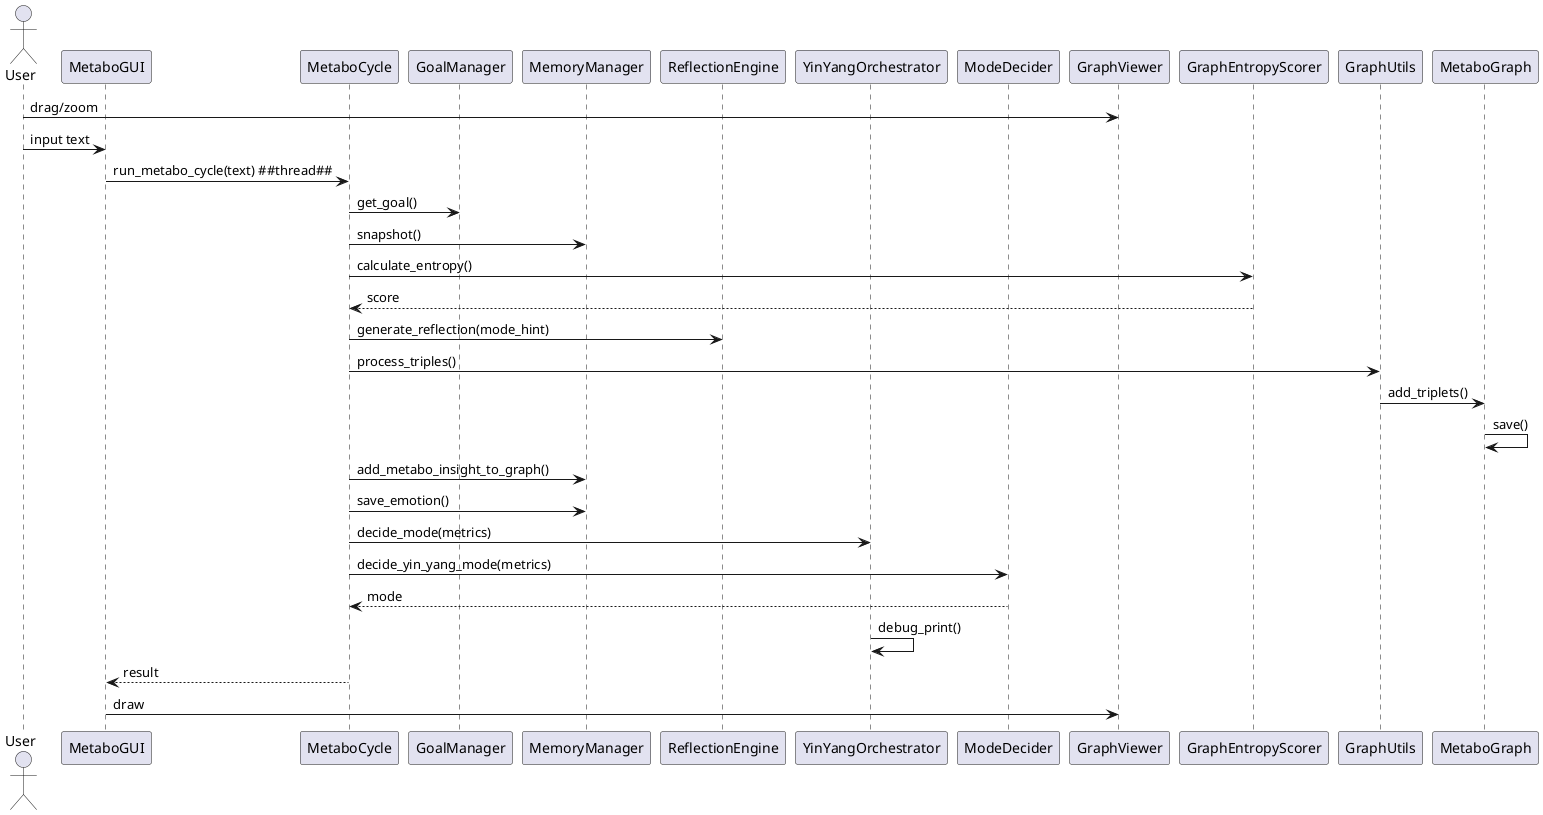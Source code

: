 @startuml
'/ updated after emotion-mode fix
actor User
participant MetaboGUI
participant MetaboCycle
participant GoalManager
participant MemoryManager
participant ReflectionEngine
participant YinYangOrchestrator
participant ModeDecider
participant GraphViewer
participant GraphEntropyScorer
User -> GraphViewer: drag/zoom
User -> MetaboGUI: input text
MetaboGUI -> MetaboCycle: run_metabo_cycle(text) ##thread##
MetaboCycle -> GoalManager: get_goal()
MetaboCycle -> MemoryManager: snapshot()
MetaboCycle -> GraphEntropyScorer: calculate_entropy()
GraphEntropyScorer --> MetaboCycle: score
MetaboCycle -> ReflectionEngine: generate_reflection(mode_hint)
MetaboCycle -> GraphUtils: process_triples()
GraphUtils -> MetaboGraph: add_triplets()
MetaboGraph -> MetaboGraph: save()
MetaboCycle -> MemoryManager: add_metabo_insight_to_graph()
MetaboCycle -> MemoryManager: save_emotion()
MetaboCycle -> YinYangOrchestrator: decide_mode(metrics)
MetaboCycle -> ModeDecider: decide_yin_yang_mode(metrics)
ModeDecider --> MetaboCycle: mode
YinYangOrchestrator -> YinYangOrchestrator: debug_print()
MetaboCycle --> MetaboGUI: result
MetaboGUI -> GraphViewer: draw
@enduml
